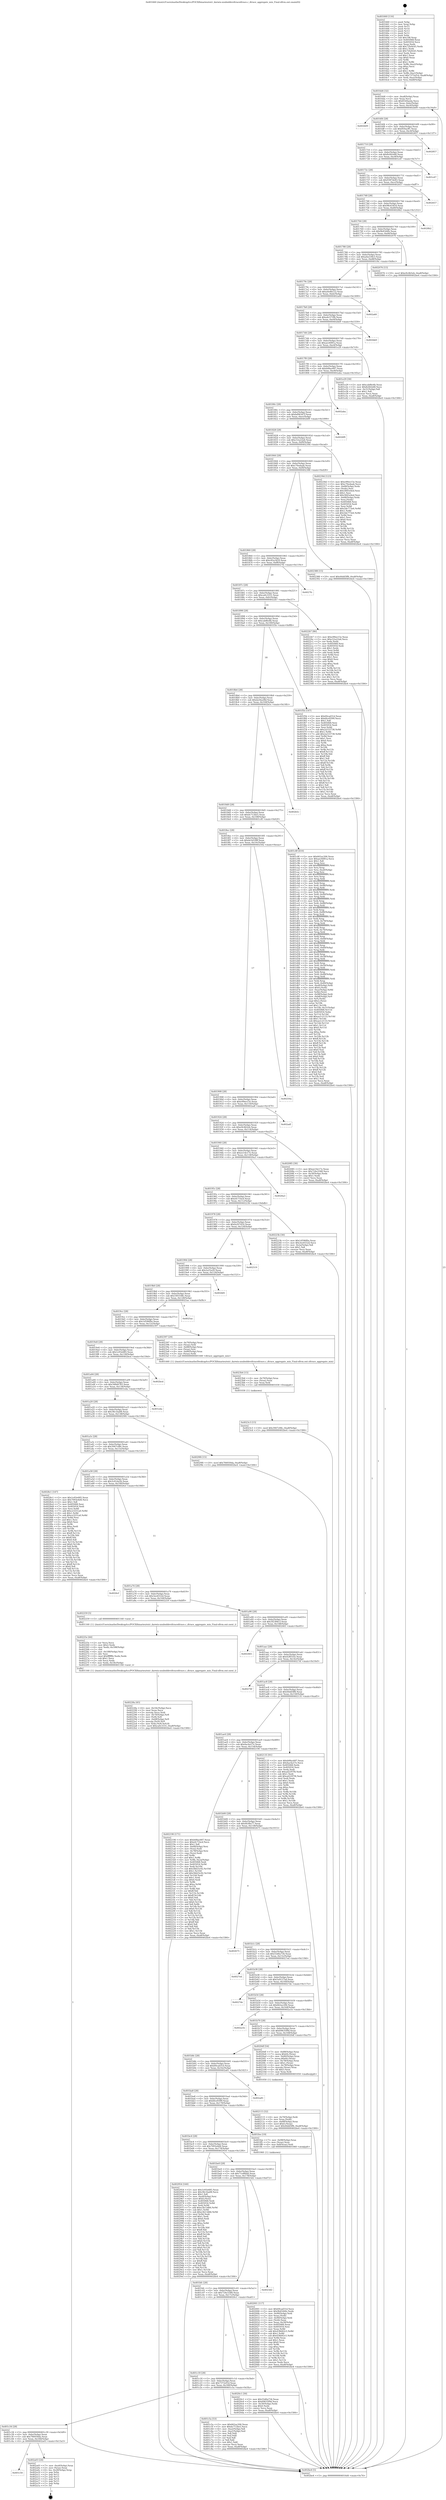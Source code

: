 digraph "0x401660" {
  label = "0x401660 (/mnt/c/Users/mathe/Desktop/tcc/POCII/binaries/extr_darwin-xnubsddevdtracedtrace.c_dtrace_aggregate_min_Final-ollvm.out::main(0))"
  labelloc = "t"
  node[shape=record]

  Entry [label="",width=0.3,height=0.3,shape=circle,fillcolor=black,style=filled]
  "0x4016d4" [label="{
     0x4016d4 [32]\l
     | [instrs]\l
     &nbsp;&nbsp;0x4016d4 \<+6\>: mov -0xa8(%rbp),%eax\l
     &nbsp;&nbsp;0x4016da \<+2\>: mov %eax,%ecx\l
     &nbsp;&nbsp;0x4016dc \<+6\>: sub $0x81b9aeda,%ecx\l
     &nbsp;&nbsp;0x4016e2 \<+6\>: mov %eax,-0xbc(%rbp)\l
     &nbsp;&nbsp;0x4016e8 \<+6\>: mov %ecx,-0xc0(%rbp)\l
     &nbsp;&nbsp;0x4016ee \<+6\>: je 0000000000402b09 \<main+0x14a9\>\l
  }"]
  "0x402b09" [label="{
     0x402b09\l
  }", style=dashed]
  "0x4016f4" [label="{
     0x4016f4 [28]\l
     | [instrs]\l
     &nbsp;&nbsp;0x4016f4 \<+5\>: jmp 00000000004016f9 \<main+0x99\>\l
     &nbsp;&nbsp;0x4016f9 \<+6\>: mov -0xbc(%rbp),%eax\l
     &nbsp;&nbsp;0x4016ff \<+5\>: sub $0x850acff1,%eax\l
     &nbsp;&nbsp;0x401704 \<+6\>: mov %eax,-0xc4(%rbp)\l
     &nbsp;&nbsp;0x40170a \<+6\>: je 0000000000402857 \<main+0x11f7\>\l
  }"]
  Exit [label="",width=0.3,height=0.3,shape=circle,fillcolor=black,style=filled,peripheries=2]
  "0x402857" [label="{
     0x402857\l
  }", style=dashed]
  "0x401710" [label="{
     0x401710 [28]\l
     | [instrs]\l
     &nbsp;&nbsp;0x401710 \<+5\>: jmp 0000000000401715 \<main+0xb5\>\l
     &nbsp;&nbsp;0x401715 \<+6\>: mov -0xbc(%rbp),%eax\l
     &nbsp;&nbsp;0x40171b \<+5\>: sub $0x8c6fcb48,%eax\l
     &nbsp;&nbsp;0x401720 \<+6\>: mov %eax,-0xc8(%rbp)\l
     &nbsp;&nbsp;0x401726 \<+6\>: je 0000000000401e47 \<main+0x7e7\>\l
  }"]
  "0x401c50" [label="{
     0x401c50\l
  }", style=dashed]
  "0x401e47" [label="{
     0x401e47\l
  }", style=dashed]
  "0x40172c" [label="{
     0x40172c [28]\l
     | [instrs]\l
     &nbsp;&nbsp;0x40172c \<+5\>: jmp 0000000000401731 \<main+0xd1\>\l
     &nbsp;&nbsp;0x401731 \<+6\>: mov -0xbc(%rbp),%eax\l
     &nbsp;&nbsp;0x401737 \<+5\>: sub $0x9387de83,%eax\l
     &nbsp;&nbsp;0x40173c \<+6\>: mov %eax,-0xcc(%rbp)\l
     &nbsp;&nbsp;0x401742 \<+6\>: je 0000000000402657 \<main+0xff7\>\l
  }"]
  "0x402a03" [label="{
     0x402a03 [24]\l
     | [instrs]\l
     &nbsp;&nbsp;0x402a03 \<+7\>: mov -0xa0(%rbp),%rax\l
     &nbsp;&nbsp;0x402a0a \<+2\>: mov (%rax),%eax\l
     &nbsp;&nbsp;0x402a0c \<+4\>: lea -0x28(%rbp),%rsp\l
     &nbsp;&nbsp;0x402a10 \<+1\>: pop %rbx\l
     &nbsp;&nbsp;0x402a11 \<+2\>: pop %r12\l
     &nbsp;&nbsp;0x402a13 \<+2\>: pop %r13\l
     &nbsp;&nbsp;0x402a15 \<+2\>: pop %r14\l
     &nbsp;&nbsp;0x402a17 \<+2\>: pop %r15\l
     &nbsp;&nbsp;0x402a19 \<+1\>: pop %rbp\l
     &nbsp;&nbsp;0x402a1a \<+1\>: ret\l
  }"]
  "0x402657" [label="{
     0x402657\l
  }", style=dashed]
  "0x401748" [label="{
     0x401748 [28]\l
     | [instrs]\l
     &nbsp;&nbsp;0x401748 \<+5\>: jmp 000000000040174d \<main+0xed\>\l
     &nbsp;&nbsp;0x40174d \<+6\>: mov -0xbc(%rbp),%eax\l
     &nbsp;&nbsp;0x401753 \<+5\>: sub $0x98c63454,%eax\l
     &nbsp;&nbsp;0x401758 \<+6\>: mov %eax,-0xd0(%rbp)\l
     &nbsp;&nbsp;0x40175e \<+6\>: je 00000000004028b2 \<main+0x1252\>\l
  }"]
  "0x4023c3" [label="{
     0x4023c3 [15]\l
     | [instrs]\l
     &nbsp;&nbsp;0x4023c3 \<+10\>: movl $0x3947c08c,-0xa8(%rbp)\l
     &nbsp;&nbsp;0x4023cd \<+5\>: jmp 0000000000402be4 \<main+0x1584\>\l
  }"]
  "0x4028b2" [label="{
     0x4028b2\l
  }", style=dashed]
  "0x401764" [label="{
     0x401764 [28]\l
     | [instrs]\l
     &nbsp;&nbsp;0x401764 \<+5\>: jmp 0000000000401769 \<main+0x109\>\l
     &nbsp;&nbsp;0x401769 \<+6\>: mov -0xbc(%rbp),%eax\l
     &nbsp;&nbsp;0x40176f \<+5\>: sub $0x9b4544fe,%eax\l
     &nbsp;&nbsp;0x401774 \<+6\>: mov %eax,-0xd4(%rbp)\l
     &nbsp;&nbsp;0x40177a \<+6\>: je 0000000000402076 \<main+0xa16\>\l
  }"]
  "0x4023b4" [label="{
     0x4023b4 [15]\l
     | [instrs]\l
     &nbsp;&nbsp;0x4023b4 \<+4\>: mov -0x70(%rbp),%rax\l
     &nbsp;&nbsp;0x4023b8 \<+3\>: mov (%rax),%rax\l
     &nbsp;&nbsp;0x4023bb \<+3\>: mov %rax,%rdi\l
     &nbsp;&nbsp;0x4023be \<+5\>: call 0000000000401030 \<free@plt\>\l
     | [calls]\l
     &nbsp;&nbsp;0x401030 \{1\} (unknown)\l
  }"]
  "0x402076" [label="{
     0x402076 [15]\l
     | [instrs]\l
     &nbsp;&nbsp;0x402076 \<+10\>: movl $0xe9c4b5eb,-0xa8(%rbp)\l
     &nbsp;&nbsp;0x402080 \<+5\>: jmp 0000000000402be4 \<main+0x1584\>\l
  }"]
  "0x401780" [label="{
     0x401780 [28]\l
     | [instrs]\l
     &nbsp;&nbsp;0x401780 \<+5\>: jmp 0000000000401785 \<main+0x125\>\l
     &nbsp;&nbsp;0x401785 \<+6\>: mov -0xbc(%rbp),%eax\l
     &nbsp;&nbsp;0x40178b \<+5\>: sub $0xa0a539e3,%eax\l
     &nbsp;&nbsp;0x401790 \<+6\>: mov %eax,-0xd8(%rbp)\l
     &nbsp;&nbsp;0x401796 \<+6\>: je 0000000000401f4c \<main+0x8ec\>\l
  }"]
  "0x40228a" [label="{
     0x40228a [45]\l
     | [instrs]\l
     &nbsp;&nbsp;0x40228a \<+6\>: mov -0x18c(%rbp),%ecx\l
     &nbsp;&nbsp;0x402290 \<+3\>: imul %eax,%ecx\l
     &nbsp;&nbsp;0x402293 \<+3\>: movslq %ecx,%rdi\l
     &nbsp;&nbsp;0x402296 \<+4\>: mov -0x70(%rbp),%r8\l
     &nbsp;&nbsp;0x40229a \<+3\>: mov (%r8),%r8\l
     &nbsp;&nbsp;0x40229d \<+4\>: mov -0x68(%rbp),%r9\l
     &nbsp;&nbsp;0x4022a1 \<+3\>: movslq (%r9),%r9\l
     &nbsp;&nbsp;0x4022a4 \<+4\>: mov %rdi,(%r8,%r9,8)\l
     &nbsp;&nbsp;0x4022a8 \<+10\>: movl $0xca0c3331,-0xa8(%rbp)\l
     &nbsp;&nbsp;0x4022b2 \<+5\>: jmp 0000000000402be4 \<main+0x1584\>\l
  }"]
  "0x401f4c" [label="{
     0x401f4c\l
  }", style=dashed]
  "0x40179c" [label="{
     0x40179c [28]\l
     | [instrs]\l
     &nbsp;&nbsp;0x40179c \<+5\>: jmp 00000000004017a1 \<main+0x141\>\l
     &nbsp;&nbsp;0x4017a1 \<+6\>: mov -0xbc(%rbp),%eax\l
     &nbsp;&nbsp;0x4017a7 \<+5\>: sub $0xa0e8b122,%eax\l
     &nbsp;&nbsp;0x4017ac \<+6\>: mov %eax,-0xdc(%rbp)\l
     &nbsp;&nbsp;0x4017b2 \<+6\>: je 0000000000402a60 \<main+0x1400\>\l
  }"]
  "0x40225e" [label="{
     0x40225e [44]\l
     | [instrs]\l
     &nbsp;&nbsp;0x40225e \<+2\>: xor %ecx,%ecx\l
     &nbsp;&nbsp;0x402260 \<+5\>: mov $0x2,%edx\l
     &nbsp;&nbsp;0x402265 \<+6\>: mov %edx,-0x188(%rbp)\l
     &nbsp;&nbsp;0x40226b \<+1\>: cltd\l
     &nbsp;&nbsp;0x40226c \<+6\>: mov -0x188(%rbp),%esi\l
     &nbsp;&nbsp;0x402272 \<+2\>: idiv %esi\l
     &nbsp;&nbsp;0x402274 \<+6\>: imul $0xfffffffe,%edx,%edx\l
     &nbsp;&nbsp;0x40227a \<+3\>: sub $0x1,%ecx\l
     &nbsp;&nbsp;0x40227d \<+2\>: sub %ecx,%edx\l
     &nbsp;&nbsp;0x40227f \<+6\>: mov %edx,-0x18c(%rbp)\l
     &nbsp;&nbsp;0x402285 \<+5\>: call 0000000000401160 \<next_i\>\l
     | [calls]\l
     &nbsp;&nbsp;0x401160 \{1\} (/mnt/c/Users/mathe/Desktop/tcc/POCII/binaries/extr_darwin-xnubsddevdtracedtrace.c_dtrace_aggregate_min_Final-ollvm.out::next_i)\l
  }"]
  "0x402a60" [label="{
     0x402a60\l
  }", style=dashed]
  "0x4017b8" [label="{
     0x4017b8 [28]\l
     | [instrs]\l
     &nbsp;&nbsp;0x4017b8 \<+5\>: jmp 00000000004017bd \<main+0x15d\>\l
     &nbsp;&nbsp;0x4017bd \<+6\>: mov -0xbc(%rbp),%eax\l
     &nbsp;&nbsp;0x4017c3 \<+5\>: sub $0xa4c572fb,%eax\l
     &nbsp;&nbsp;0x4017c8 \<+6\>: mov %eax,-0xe0(%rbp)\l
     &nbsp;&nbsp;0x4017ce \<+6\>: je 0000000000402bb9 \<main+0x1559\>\l
  }"]
  "0x402115" [label="{
     0x402115 [32]\l
     | [instrs]\l
     &nbsp;&nbsp;0x402115 \<+4\>: mov -0x70(%rbp),%rdi\l
     &nbsp;&nbsp;0x402119 \<+3\>: mov %rax,(%rdi)\l
     &nbsp;&nbsp;0x40211c \<+4\>: mov -0x68(%rbp),%rax\l
     &nbsp;&nbsp;0x402120 \<+6\>: movl $0x0,(%rax)\l
     &nbsp;&nbsp;0x402126 \<+10\>: movl $0x44dd5ff4,-0xa8(%rbp)\l
     &nbsp;&nbsp;0x402130 \<+5\>: jmp 0000000000402be4 \<main+0x1584\>\l
  }"]
  "0x402bb9" [label="{
     0x402bb9\l
  }", style=dashed]
  "0x4017d4" [label="{
     0x4017d4 [28]\l
     | [instrs]\l
     &nbsp;&nbsp;0x4017d4 \<+5\>: jmp 00000000004017d9 \<main+0x179\>\l
     &nbsp;&nbsp;0x4017d9 \<+6\>: mov -0xbc(%rbp),%eax\l
     &nbsp;&nbsp;0x4017df \<+5\>: sub $0xaec6081a,%eax\l
     &nbsp;&nbsp;0x4017e4 \<+6\>: mov %eax,-0xe4(%rbp)\l
     &nbsp;&nbsp;0x4017ea \<+6\>: je 0000000000401e29 \<main+0x7c9\>\l
  }"]
  "0x402001" [label="{
     0x402001 [117]\l
     | [instrs]\l
     &nbsp;&nbsp;0x402001 \<+5\>: mov $0x69cad31d,%ecx\l
     &nbsp;&nbsp;0x402006 \<+5\>: mov $0x9b4544fe,%edx\l
     &nbsp;&nbsp;0x40200b \<+7\>: mov -0x90(%rbp),%rdi\l
     &nbsp;&nbsp;0x402012 \<+2\>: mov %eax,(%rdi)\l
     &nbsp;&nbsp;0x402014 \<+7\>: mov -0x90(%rbp),%rdi\l
     &nbsp;&nbsp;0x40201b \<+2\>: mov (%rdi),%eax\l
     &nbsp;&nbsp;0x40201d \<+3\>: mov %eax,-0x30(%rbp)\l
     &nbsp;&nbsp;0x402020 \<+7\>: mov 0x405068,%eax\l
     &nbsp;&nbsp;0x402027 \<+7\>: mov 0x405054,%esi\l
     &nbsp;&nbsp;0x40202e \<+3\>: mov %eax,%r8d\l
     &nbsp;&nbsp;0x402031 \<+7\>: add $0x438d42c5,%r8d\l
     &nbsp;&nbsp;0x402038 \<+4\>: sub $0x1,%r8d\l
     &nbsp;&nbsp;0x40203c \<+7\>: sub $0x438d42c5,%r8d\l
     &nbsp;&nbsp;0x402043 \<+4\>: imul %r8d,%eax\l
     &nbsp;&nbsp;0x402047 \<+3\>: and $0x1,%eax\l
     &nbsp;&nbsp;0x40204a \<+3\>: cmp $0x0,%eax\l
     &nbsp;&nbsp;0x40204d \<+4\>: sete %r9b\l
     &nbsp;&nbsp;0x402051 \<+3\>: cmp $0xa,%esi\l
     &nbsp;&nbsp;0x402054 \<+4\>: setl %r10b\l
     &nbsp;&nbsp;0x402058 \<+3\>: mov %r9b,%r11b\l
     &nbsp;&nbsp;0x40205b \<+3\>: and %r10b,%r11b\l
     &nbsp;&nbsp;0x40205e \<+3\>: xor %r10b,%r9b\l
     &nbsp;&nbsp;0x402061 \<+3\>: or %r9b,%r11b\l
     &nbsp;&nbsp;0x402064 \<+4\>: test $0x1,%r11b\l
     &nbsp;&nbsp;0x402068 \<+3\>: cmovne %edx,%ecx\l
     &nbsp;&nbsp;0x40206b \<+6\>: mov %ecx,-0xa8(%rbp)\l
     &nbsp;&nbsp;0x402071 \<+5\>: jmp 0000000000402be4 \<main+0x1584\>\l
  }"]
  "0x401e29" [label="{
     0x401e29 [30]\l
     | [instrs]\l
     &nbsp;&nbsp;0x401e29 \<+5\>: mov $0xcabf6e4b,%eax\l
     &nbsp;&nbsp;0x401e2e \<+5\>: mov $0x8c6fcb48,%ecx\l
     &nbsp;&nbsp;0x401e33 \<+3\>: mov -0x31(%rbp),%dl\l
     &nbsp;&nbsp;0x401e36 \<+3\>: test $0x1,%dl\l
     &nbsp;&nbsp;0x401e39 \<+3\>: cmovne %ecx,%eax\l
     &nbsp;&nbsp;0x401e3c \<+6\>: mov %eax,-0xa8(%rbp)\l
     &nbsp;&nbsp;0x401e42 \<+5\>: jmp 0000000000402be4 \<main+0x1584\>\l
  }"]
  "0x4017f0" [label="{
     0x4017f0 [28]\l
     | [instrs]\l
     &nbsp;&nbsp;0x4017f0 \<+5\>: jmp 00000000004017f5 \<main+0x195\>\l
     &nbsp;&nbsp;0x4017f5 \<+6\>: mov -0xbc(%rbp),%eax\l
     &nbsp;&nbsp;0x4017fb \<+5\>: sub $0xb08ac687,%eax\l
     &nbsp;&nbsp;0x401800 \<+6\>: mov %eax,-0xe8(%rbp)\l
     &nbsp;&nbsp;0x401806 \<+6\>: je 0000000000402aba \<main+0x145a\>\l
  }"]
  "0x401660" [label="{
     0x401660 [116]\l
     | [instrs]\l
     &nbsp;&nbsp;0x401660 \<+1\>: push %rbp\l
     &nbsp;&nbsp;0x401661 \<+3\>: mov %rsp,%rbp\l
     &nbsp;&nbsp;0x401664 \<+2\>: push %r15\l
     &nbsp;&nbsp;0x401666 \<+2\>: push %r14\l
     &nbsp;&nbsp;0x401668 \<+2\>: push %r13\l
     &nbsp;&nbsp;0x40166a \<+2\>: push %r12\l
     &nbsp;&nbsp;0x40166c \<+1\>: push %rbx\l
     &nbsp;&nbsp;0x40166d \<+7\>: sub $0x198,%rsp\l
     &nbsp;&nbsp;0x401674 \<+7\>: mov 0x405068,%eax\l
     &nbsp;&nbsp;0x40167b \<+7\>: mov 0x405054,%ecx\l
     &nbsp;&nbsp;0x401682 \<+2\>: mov %eax,%edx\l
     &nbsp;&nbsp;0x401684 \<+6\>: add $0x72fa9cb5,%edx\l
     &nbsp;&nbsp;0x40168a \<+3\>: sub $0x1,%edx\l
     &nbsp;&nbsp;0x40168d \<+6\>: sub $0x72fa9cb5,%edx\l
     &nbsp;&nbsp;0x401693 \<+3\>: imul %edx,%eax\l
     &nbsp;&nbsp;0x401696 \<+3\>: and $0x1,%eax\l
     &nbsp;&nbsp;0x401699 \<+3\>: cmp $0x0,%eax\l
     &nbsp;&nbsp;0x40169c \<+4\>: sete %r8b\l
     &nbsp;&nbsp;0x4016a0 \<+4\>: and $0x1,%r8b\l
     &nbsp;&nbsp;0x4016a4 \<+7\>: mov %r8b,-0xa2(%rbp)\l
     &nbsp;&nbsp;0x4016ab \<+3\>: cmp $0xa,%ecx\l
     &nbsp;&nbsp;0x4016ae \<+4\>: setl %r8b\l
     &nbsp;&nbsp;0x4016b2 \<+4\>: and $0x1,%r8b\l
     &nbsp;&nbsp;0x4016b6 \<+7\>: mov %r8b,-0xa1(%rbp)\l
     &nbsp;&nbsp;0x4016bd \<+10\>: movl $0x7372ef1d,-0xa8(%rbp)\l
     &nbsp;&nbsp;0x4016c7 \<+6\>: mov %edi,-0xac(%rbp)\l
     &nbsp;&nbsp;0x4016cd \<+7\>: mov %rsi,-0xb8(%rbp)\l
  }"]
  "0x402aba" [label="{
     0x402aba\l
  }", style=dashed]
  "0x40180c" [label="{
     0x40180c [28]\l
     | [instrs]\l
     &nbsp;&nbsp;0x40180c \<+5\>: jmp 0000000000401811 \<main+0x1b1\>\l
     &nbsp;&nbsp;0x401811 \<+6\>: mov -0xbc(%rbp),%eax\l
     &nbsp;&nbsp;0x401817 \<+5\>: sub $0xbd963d7f,%eax\l
     &nbsp;&nbsp;0x40181c \<+6\>: mov %eax,-0xec(%rbp)\l
     &nbsp;&nbsp;0x401822 \<+6\>: je 00000000004026f9 \<main+0x1099\>\l
  }"]
  "0x402be4" [label="{
     0x402be4 [5]\l
     | [instrs]\l
     &nbsp;&nbsp;0x402be4 \<+5\>: jmp 00000000004016d4 \<main+0x74\>\l
  }"]
  "0x4026f9" [label="{
     0x4026f9\l
  }", style=dashed]
  "0x401828" [label="{
     0x401828 [28]\l
     | [instrs]\l
     &nbsp;&nbsp;0x401828 \<+5\>: jmp 000000000040182d \<main+0x1cd\>\l
     &nbsp;&nbsp;0x40182d \<+6\>: mov -0xbc(%rbp),%eax\l
     &nbsp;&nbsp;0x401833 \<+5\>: sub $0xc52a22a6,%eax\l
     &nbsp;&nbsp;0x401838 \<+6\>: mov %eax,-0xf0(%rbp)\l
     &nbsp;&nbsp;0x40183e \<+6\>: je 000000000040230d \<main+0xcad\>\l
  }"]
  "0x401c34" [label="{
     0x401c34 [28]\l
     | [instrs]\l
     &nbsp;&nbsp;0x401c34 \<+5\>: jmp 0000000000401c39 \<main+0x5d9\>\l
     &nbsp;&nbsp;0x401c39 \<+6\>: mov -0xbc(%rbp),%eax\l
     &nbsp;&nbsp;0x401c3f \<+5\>: sub $0x784930da,%eax\l
     &nbsp;&nbsp;0x401c44 \<+6\>: mov %eax,-0x184(%rbp)\l
     &nbsp;&nbsp;0x401c4a \<+6\>: je 0000000000402a03 \<main+0x13a3\>\l
  }"]
  "0x40230d" [label="{
     0x40230d [123]\l
     | [instrs]\l
     &nbsp;&nbsp;0x40230d \<+5\>: mov $0xe99ee15e,%eax\l
     &nbsp;&nbsp;0x402312 \<+5\>: mov $0xc76edaab,%ecx\l
     &nbsp;&nbsp;0x402317 \<+4\>: mov -0x68(%rbp),%rdx\l
     &nbsp;&nbsp;0x40231b \<+2\>: mov (%rdx),%esi\l
     &nbsp;&nbsp;0x40231d \<+6\>: sub $0x5845e4ed,%esi\l
     &nbsp;&nbsp;0x402323 \<+3\>: add $0x1,%esi\l
     &nbsp;&nbsp;0x402326 \<+6\>: add $0x5845e4ed,%esi\l
     &nbsp;&nbsp;0x40232c \<+4\>: mov -0x68(%rbp),%rdx\l
     &nbsp;&nbsp;0x402330 \<+2\>: mov %esi,(%rdx)\l
     &nbsp;&nbsp;0x402332 \<+7\>: mov 0x405068,%esi\l
     &nbsp;&nbsp;0x402339 \<+7\>: mov 0x405054,%edi\l
     &nbsp;&nbsp;0x402340 \<+3\>: mov %esi,%r8d\l
     &nbsp;&nbsp;0x402343 \<+7\>: add $0x5de773e6,%r8d\l
     &nbsp;&nbsp;0x40234a \<+4\>: sub $0x1,%r8d\l
     &nbsp;&nbsp;0x40234e \<+7\>: sub $0x5de773e6,%r8d\l
     &nbsp;&nbsp;0x402355 \<+4\>: imul %r8d,%esi\l
     &nbsp;&nbsp;0x402359 \<+3\>: and $0x1,%esi\l
     &nbsp;&nbsp;0x40235c \<+3\>: cmp $0x0,%esi\l
     &nbsp;&nbsp;0x40235f \<+4\>: sete %r9b\l
     &nbsp;&nbsp;0x402363 \<+3\>: cmp $0xa,%edi\l
     &nbsp;&nbsp;0x402366 \<+4\>: setl %r10b\l
     &nbsp;&nbsp;0x40236a \<+3\>: mov %r9b,%r11b\l
     &nbsp;&nbsp;0x40236d \<+3\>: and %r10b,%r11b\l
     &nbsp;&nbsp;0x402370 \<+3\>: xor %r10b,%r9b\l
     &nbsp;&nbsp;0x402373 \<+3\>: or %r9b,%r11b\l
     &nbsp;&nbsp;0x402376 \<+4\>: test $0x1,%r11b\l
     &nbsp;&nbsp;0x40237a \<+3\>: cmovne %ecx,%eax\l
     &nbsp;&nbsp;0x40237d \<+6\>: mov %eax,-0xa8(%rbp)\l
     &nbsp;&nbsp;0x402383 \<+5\>: jmp 0000000000402be4 \<main+0x1584\>\l
  }"]
  "0x401844" [label="{
     0x401844 [28]\l
     | [instrs]\l
     &nbsp;&nbsp;0x401844 \<+5\>: jmp 0000000000401849 \<main+0x1e9\>\l
     &nbsp;&nbsp;0x401849 \<+6\>: mov -0xbc(%rbp),%eax\l
     &nbsp;&nbsp;0x40184f \<+5\>: sub $0xc76edaab,%eax\l
     &nbsp;&nbsp;0x401854 \<+6\>: mov %eax,-0xf4(%rbp)\l
     &nbsp;&nbsp;0x40185a \<+6\>: je 0000000000402388 \<main+0xd28\>\l
  }"]
  "0x401c5a" [label="{
     0x401c5a [53]\l
     | [instrs]\l
     &nbsp;&nbsp;0x401c5a \<+5\>: mov $0x662ac206,%eax\l
     &nbsp;&nbsp;0x401c5f \<+5\>: mov $0xdc712be5,%ecx\l
     &nbsp;&nbsp;0x401c64 \<+6\>: mov -0xa2(%rbp),%dl\l
     &nbsp;&nbsp;0x401c6a \<+7\>: mov -0xa1(%rbp),%sil\l
     &nbsp;&nbsp;0x401c71 \<+3\>: mov %dl,%dil\l
     &nbsp;&nbsp;0x401c74 \<+3\>: and %sil,%dil\l
     &nbsp;&nbsp;0x401c77 \<+3\>: xor %sil,%dl\l
     &nbsp;&nbsp;0x401c7a \<+3\>: or %dl,%dil\l
     &nbsp;&nbsp;0x401c7d \<+4\>: test $0x1,%dil\l
     &nbsp;&nbsp;0x401c81 \<+3\>: cmovne %ecx,%eax\l
     &nbsp;&nbsp;0x401c84 \<+6\>: mov %eax,-0xa8(%rbp)\l
     &nbsp;&nbsp;0x401c8a \<+5\>: jmp 0000000000402be4 \<main+0x1584\>\l
  }"]
  "0x402388" [label="{
     0x402388 [15]\l
     | [instrs]\l
     &nbsp;&nbsp;0x402388 \<+10\>: movl $0x44dd5ff4,-0xa8(%rbp)\l
     &nbsp;&nbsp;0x402392 \<+5\>: jmp 0000000000402be4 \<main+0x1584\>\l
  }"]
  "0x401860" [label="{
     0x401860 [28]\l
     | [instrs]\l
     &nbsp;&nbsp;0x401860 \<+5\>: jmp 0000000000401865 \<main+0x205\>\l
     &nbsp;&nbsp;0x401865 \<+6\>: mov -0xbc(%rbp),%eax\l
     &nbsp;&nbsp;0x40186b \<+5\>: sub $0xc82a3429,%eax\l
     &nbsp;&nbsp;0x401870 \<+6\>: mov %eax,-0xf8(%rbp)\l
     &nbsp;&nbsp;0x401876 \<+6\>: je 00000000004027fc \<main+0x119c\>\l
  }"]
  "0x401c18" [label="{
     0x401c18 [28]\l
     | [instrs]\l
     &nbsp;&nbsp;0x401c18 \<+5\>: jmp 0000000000401c1d \<main+0x5bd\>\l
     &nbsp;&nbsp;0x401c1d \<+6\>: mov -0xbc(%rbp),%eax\l
     &nbsp;&nbsp;0x401c23 \<+5\>: sub $0x7372ef1d,%eax\l
     &nbsp;&nbsp;0x401c28 \<+6\>: mov %eax,-0x180(%rbp)\l
     &nbsp;&nbsp;0x401c2e \<+6\>: je 0000000000401c5a \<main+0x5fa\>\l
  }"]
  "0x4027fc" [label="{
     0x4027fc\l
  }", style=dashed]
  "0x40187c" [label="{
     0x40187c [28]\l
     | [instrs]\l
     &nbsp;&nbsp;0x40187c \<+5\>: jmp 0000000000401881 \<main+0x221\>\l
     &nbsp;&nbsp;0x401881 \<+6\>: mov -0xbc(%rbp),%eax\l
     &nbsp;&nbsp;0x401887 \<+5\>: sub $0xca0c3331,%eax\l
     &nbsp;&nbsp;0x40188c \<+6\>: mov %eax,-0xfc(%rbp)\l
     &nbsp;&nbsp;0x401892 \<+6\>: je 00000000004022b7 \<main+0xc57\>\l
  }"]
  "0x4020c1" [label="{
     0x4020c1 [30]\l
     | [instrs]\l
     &nbsp;&nbsp;0x4020c1 \<+5\>: mov $0x55d0a734,%eax\l
     &nbsp;&nbsp;0x4020c6 \<+5\>: mov $0x69635f9d,%ecx\l
     &nbsp;&nbsp;0x4020cb \<+3\>: mov -0x30(%rbp),%edx\l
     &nbsp;&nbsp;0x4020ce \<+3\>: cmp $0x0,%edx\l
     &nbsp;&nbsp;0x4020d1 \<+3\>: cmove %ecx,%eax\l
     &nbsp;&nbsp;0x4020d4 \<+6\>: mov %eax,-0xa8(%rbp)\l
     &nbsp;&nbsp;0x4020da \<+5\>: jmp 0000000000402be4 \<main+0x1584\>\l
  }"]
  "0x4022b7" [label="{
     0x4022b7 [86]\l
     | [instrs]\l
     &nbsp;&nbsp;0x4022b7 \<+5\>: mov $0xe99ee15e,%eax\l
     &nbsp;&nbsp;0x4022bc \<+5\>: mov $0xc52a22a6,%ecx\l
     &nbsp;&nbsp;0x4022c1 \<+2\>: xor %edx,%edx\l
     &nbsp;&nbsp;0x4022c3 \<+7\>: mov 0x405068,%esi\l
     &nbsp;&nbsp;0x4022ca \<+7\>: mov 0x405054,%edi\l
     &nbsp;&nbsp;0x4022d1 \<+3\>: sub $0x1,%edx\l
     &nbsp;&nbsp;0x4022d4 \<+3\>: mov %esi,%r8d\l
     &nbsp;&nbsp;0x4022d7 \<+3\>: add %edx,%r8d\l
     &nbsp;&nbsp;0x4022da \<+4\>: imul %r8d,%esi\l
     &nbsp;&nbsp;0x4022de \<+3\>: and $0x1,%esi\l
     &nbsp;&nbsp;0x4022e1 \<+3\>: cmp $0x0,%esi\l
     &nbsp;&nbsp;0x4022e4 \<+4\>: sete %r9b\l
     &nbsp;&nbsp;0x4022e8 \<+3\>: cmp $0xa,%edi\l
     &nbsp;&nbsp;0x4022eb \<+4\>: setl %r10b\l
     &nbsp;&nbsp;0x4022ef \<+3\>: mov %r9b,%r11b\l
     &nbsp;&nbsp;0x4022f2 \<+3\>: and %r10b,%r11b\l
     &nbsp;&nbsp;0x4022f5 \<+3\>: xor %r10b,%r9b\l
     &nbsp;&nbsp;0x4022f8 \<+3\>: or %r9b,%r11b\l
     &nbsp;&nbsp;0x4022fb \<+4\>: test $0x1,%r11b\l
     &nbsp;&nbsp;0x4022ff \<+3\>: cmovne %ecx,%eax\l
     &nbsp;&nbsp;0x402302 \<+6\>: mov %eax,-0xa8(%rbp)\l
     &nbsp;&nbsp;0x402308 \<+5\>: jmp 0000000000402be4 \<main+0x1584\>\l
  }"]
  "0x401898" [label="{
     0x401898 [28]\l
     | [instrs]\l
     &nbsp;&nbsp;0x401898 \<+5\>: jmp 000000000040189d \<main+0x23d\>\l
     &nbsp;&nbsp;0x40189d \<+6\>: mov -0xbc(%rbp),%eax\l
     &nbsp;&nbsp;0x4018a3 \<+5\>: sub $0xcabf6e4b,%eax\l
     &nbsp;&nbsp;0x4018a8 \<+6\>: mov %eax,-0x100(%rbp)\l
     &nbsp;&nbsp;0x4018ae \<+6\>: je 0000000000401f5b \<main+0x8fb\>\l
  }"]
  "0x401bfc" [label="{
     0x401bfc [28]\l
     | [instrs]\l
     &nbsp;&nbsp;0x401bfc \<+5\>: jmp 0000000000401c01 \<main+0x5a1\>\l
     &nbsp;&nbsp;0x401c01 \<+6\>: mov -0xbc(%rbp),%eax\l
     &nbsp;&nbsp;0x401c07 \<+5\>: sub $0x724e3348,%eax\l
     &nbsp;&nbsp;0x401c0c \<+6\>: mov %eax,-0x17c(%rbp)\l
     &nbsp;&nbsp;0x401c12 \<+6\>: je 00000000004020c1 \<main+0xa61\>\l
  }"]
  "0x401f5b" [label="{
     0x401f5b [147]\l
     | [instrs]\l
     &nbsp;&nbsp;0x401f5b \<+5\>: mov $0x69cad31d,%eax\l
     &nbsp;&nbsp;0x401f60 \<+5\>: mov $0x6fce9399,%ecx\l
     &nbsp;&nbsp;0x401f65 \<+2\>: mov $0x1,%dl\l
     &nbsp;&nbsp;0x401f67 \<+7\>: mov 0x405068,%esi\l
     &nbsp;&nbsp;0x401f6e \<+7\>: mov 0x405054,%edi\l
     &nbsp;&nbsp;0x401f75 \<+3\>: mov %esi,%r8d\l
     &nbsp;&nbsp;0x401f78 \<+7\>: sub $0x2a533738,%r8d\l
     &nbsp;&nbsp;0x401f7f \<+4\>: sub $0x1,%r8d\l
     &nbsp;&nbsp;0x401f83 \<+7\>: add $0x2a533738,%r8d\l
     &nbsp;&nbsp;0x401f8a \<+4\>: imul %r8d,%esi\l
     &nbsp;&nbsp;0x401f8e \<+3\>: and $0x1,%esi\l
     &nbsp;&nbsp;0x401f91 \<+3\>: cmp $0x0,%esi\l
     &nbsp;&nbsp;0x401f94 \<+4\>: sete %r9b\l
     &nbsp;&nbsp;0x401f98 \<+3\>: cmp $0xa,%edi\l
     &nbsp;&nbsp;0x401f9b \<+4\>: setl %r10b\l
     &nbsp;&nbsp;0x401f9f \<+3\>: mov %r9b,%r11b\l
     &nbsp;&nbsp;0x401fa2 \<+4\>: xor $0xff,%r11b\l
     &nbsp;&nbsp;0x401fa6 \<+3\>: mov %r10b,%bl\l
     &nbsp;&nbsp;0x401fa9 \<+3\>: xor $0xff,%bl\l
     &nbsp;&nbsp;0x401fac \<+3\>: xor $0x1,%dl\l
     &nbsp;&nbsp;0x401faf \<+3\>: mov %r11b,%r14b\l
     &nbsp;&nbsp;0x401fb2 \<+4\>: and $0xff,%r14b\l
     &nbsp;&nbsp;0x401fb6 \<+3\>: and %dl,%r9b\l
     &nbsp;&nbsp;0x401fb9 \<+3\>: mov %bl,%r15b\l
     &nbsp;&nbsp;0x401fbc \<+4\>: and $0xff,%r15b\l
     &nbsp;&nbsp;0x401fc0 \<+3\>: and %dl,%r10b\l
     &nbsp;&nbsp;0x401fc3 \<+3\>: or %r9b,%r14b\l
     &nbsp;&nbsp;0x401fc6 \<+3\>: or %r10b,%r15b\l
     &nbsp;&nbsp;0x401fc9 \<+3\>: xor %r15b,%r14b\l
     &nbsp;&nbsp;0x401fcc \<+3\>: or %bl,%r11b\l
     &nbsp;&nbsp;0x401fcf \<+4\>: xor $0xff,%r11b\l
     &nbsp;&nbsp;0x401fd3 \<+3\>: or $0x1,%dl\l
     &nbsp;&nbsp;0x401fd6 \<+3\>: and %dl,%r11b\l
     &nbsp;&nbsp;0x401fd9 \<+3\>: or %r11b,%r14b\l
     &nbsp;&nbsp;0x401fdc \<+4\>: test $0x1,%r14b\l
     &nbsp;&nbsp;0x401fe0 \<+3\>: cmovne %ecx,%eax\l
     &nbsp;&nbsp;0x401fe3 \<+6\>: mov %eax,-0xa8(%rbp)\l
     &nbsp;&nbsp;0x401fe9 \<+5\>: jmp 0000000000402be4 \<main+0x1584\>\l
  }"]
  "0x4018b4" [label="{
     0x4018b4 [28]\l
     | [instrs]\l
     &nbsp;&nbsp;0x4018b4 \<+5\>: jmp 00000000004018b9 \<main+0x259\>\l
     &nbsp;&nbsp;0x4018b9 \<+6\>: mov -0xbc(%rbp),%eax\l
     &nbsp;&nbsp;0x4018bf \<+5\>: sub $0xda56a28d,%eax\l
     &nbsp;&nbsp;0x4018c4 \<+6\>: mov %eax,-0x104(%rbp)\l
     &nbsp;&nbsp;0x4018ca \<+6\>: je 0000000000402b5c \<main+0x14fc\>\l
  }"]
  "0x4023d2" [label="{
     0x4023d2\l
  }", style=dashed]
  "0x402b5c" [label="{
     0x402b5c\l
  }", style=dashed]
  "0x4018d0" [label="{
     0x4018d0 [28]\l
     | [instrs]\l
     &nbsp;&nbsp;0x4018d0 \<+5\>: jmp 00000000004018d5 \<main+0x275\>\l
     &nbsp;&nbsp;0x4018d5 \<+6\>: mov -0xbc(%rbp),%eax\l
     &nbsp;&nbsp;0x4018db \<+5\>: sub $0xdc712be5,%eax\l
     &nbsp;&nbsp;0x4018e0 \<+6\>: mov %eax,-0x108(%rbp)\l
     &nbsp;&nbsp;0x4018e6 \<+6\>: je 0000000000401c8f \<main+0x62f\>\l
  }"]
  "0x401be0" [label="{
     0x401be0 [28]\l
     | [instrs]\l
     &nbsp;&nbsp;0x401be0 \<+5\>: jmp 0000000000401be5 \<main+0x585\>\l
     &nbsp;&nbsp;0x401be5 \<+6\>: mov -0xbc(%rbp),%eax\l
     &nbsp;&nbsp;0x401beb \<+5\>: sub $0x71e8fb4d,%eax\l
     &nbsp;&nbsp;0x401bf0 \<+6\>: mov %eax,-0x178(%rbp)\l
     &nbsp;&nbsp;0x401bf6 \<+6\>: je 00000000004023d2 \<main+0xd72\>\l
  }"]
  "0x401c8f" [label="{
     0x401c8f [410]\l
     | [instrs]\l
     &nbsp;&nbsp;0x401c8f \<+5\>: mov $0x662ac206,%eax\l
     &nbsp;&nbsp;0x401c94 \<+5\>: mov $0xaec6081a,%ecx\l
     &nbsp;&nbsp;0x401c99 \<+2\>: mov $0x1,%dl\l
     &nbsp;&nbsp;0x401c9b \<+3\>: mov %rsp,%rsi\l
     &nbsp;&nbsp;0x401c9e \<+4\>: add $0xfffffffffffffff0,%rsi\l
     &nbsp;&nbsp;0x401ca2 \<+3\>: mov %rsi,%rsp\l
     &nbsp;&nbsp;0x401ca5 \<+7\>: mov %rsi,-0xa0(%rbp)\l
     &nbsp;&nbsp;0x401cac \<+3\>: mov %rsp,%rsi\l
     &nbsp;&nbsp;0x401caf \<+4\>: add $0xfffffffffffffff0,%rsi\l
     &nbsp;&nbsp;0x401cb3 \<+3\>: mov %rsi,%rsp\l
     &nbsp;&nbsp;0x401cb6 \<+3\>: mov %rsp,%rdi\l
     &nbsp;&nbsp;0x401cb9 \<+4\>: add $0xfffffffffffffff0,%rdi\l
     &nbsp;&nbsp;0x401cbd \<+3\>: mov %rdi,%rsp\l
     &nbsp;&nbsp;0x401cc0 \<+7\>: mov %rdi,-0x98(%rbp)\l
     &nbsp;&nbsp;0x401cc7 \<+3\>: mov %rsp,%rdi\l
     &nbsp;&nbsp;0x401cca \<+4\>: add $0xfffffffffffffff0,%rdi\l
     &nbsp;&nbsp;0x401cce \<+3\>: mov %rdi,%rsp\l
     &nbsp;&nbsp;0x401cd1 \<+7\>: mov %rdi,-0x90(%rbp)\l
     &nbsp;&nbsp;0x401cd8 \<+3\>: mov %rsp,%rdi\l
     &nbsp;&nbsp;0x401cdb \<+4\>: add $0xfffffffffffffff0,%rdi\l
     &nbsp;&nbsp;0x401cdf \<+3\>: mov %rdi,%rsp\l
     &nbsp;&nbsp;0x401ce2 \<+7\>: mov %rdi,-0x88(%rbp)\l
     &nbsp;&nbsp;0x401ce9 \<+3\>: mov %rsp,%rdi\l
     &nbsp;&nbsp;0x401cec \<+4\>: add $0xfffffffffffffff0,%rdi\l
     &nbsp;&nbsp;0x401cf0 \<+3\>: mov %rdi,%rsp\l
     &nbsp;&nbsp;0x401cf3 \<+4\>: mov %rdi,-0x80(%rbp)\l
     &nbsp;&nbsp;0x401cf7 \<+3\>: mov %rsp,%rdi\l
     &nbsp;&nbsp;0x401cfa \<+4\>: add $0xfffffffffffffff0,%rdi\l
     &nbsp;&nbsp;0x401cfe \<+3\>: mov %rdi,%rsp\l
     &nbsp;&nbsp;0x401d01 \<+4\>: mov %rdi,-0x78(%rbp)\l
     &nbsp;&nbsp;0x401d05 \<+3\>: mov %rsp,%rdi\l
     &nbsp;&nbsp;0x401d08 \<+4\>: add $0xfffffffffffffff0,%rdi\l
     &nbsp;&nbsp;0x401d0c \<+3\>: mov %rdi,%rsp\l
     &nbsp;&nbsp;0x401d0f \<+4\>: mov %rdi,-0x70(%rbp)\l
     &nbsp;&nbsp;0x401d13 \<+3\>: mov %rsp,%rdi\l
     &nbsp;&nbsp;0x401d16 \<+4\>: add $0xfffffffffffffff0,%rdi\l
     &nbsp;&nbsp;0x401d1a \<+3\>: mov %rdi,%rsp\l
     &nbsp;&nbsp;0x401d1d \<+4\>: mov %rdi,-0x68(%rbp)\l
     &nbsp;&nbsp;0x401d21 \<+3\>: mov %rsp,%rdi\l
     &nbsp;&nbsp;0x401d24 \<+4\>: add $0xfffffffffffffff0,%rdi\l
     &nbsp;&nbsp;0x401d28 \<+3\>: mov %rdi,%rsp\l
     &nbsp;&nbsp;0x401d2b \<+4\>: mov %rdi,-0x60(%rbp)\l
     &nbsp;&nbsp;0x401d2f \<+3\>: mov %rsp,%rdi\l
     &nbsp;&nbsp;0x401d32 \<+4\>: add $0xfffffffffffffff0,%rdi\l
     &nbsp;&nbsp;0x401d36 \<+3\>: mov %rdi,%rsp\l
     &nbsp;&nbsp;0x401d39 \<+4\>: mov %rdi,-0x58(%rbp)\l
     &nbsp;&nbsp;0x401d3d \<+3\>: mov %rsp,%rdi\l
     &nbsp;&nbsp;0x401d40 \<+4\>: add $0xfffffffffffffff0,%rdi\l
     &nbsp;&nbsp;0x401d44 \<+3\>: mov %rdi,%rsp\l
     &nbsp;&nbsp;0x401d47 \<+4\>: mov %rdi,-0x50(%rbp)\l
     &nbsp;&nbsp;0x401d4b \<+3\>: mov %rsp,%rdi\l
     &nbsp;&nbsp;0x401d4e \<+4\>: add $0xfffffffffffffff0,%rdi\l
     &nbsp;&nbsp;0x401d52 \<+3\>: mov %rdi,%rsp\l
     &nbsp;&nbsp;0x401d55 \<+4\>: mov %rdi,-0x48(%rbp)\l
     &nbsp;&nbsp;0x401d59 \<+3\>: mov %rsp,%rdi\l
     &nbsp;&nbsp;0x401d5c \<+4\>: add $0xfffffffffffffff0,%rdi\l
     &nbsp;&nbsp;0x401d60 \<+3\>: mov %rdi,%rsp\l
     &nbsp;&nbsp;0x401d63 \<+4\>: mov %rdi,-0x40(%rbp)\l
     &nbsp;&nbsp;0x401d67 \<+7\>: mov -0xa0(%rbp),%rdi\l
     &nbsp;&nbsp;0x401d6e \<+6\>: movl $0x0,(%rdi)\l
     &nbsp;&nbsp;0x401d74 \<+7\>: mov -0xac(%rbp),%r8d\l
     &nbsp;&nbsp;0x401d7b \<+3\>: mov %r8d,(%rsi)\l
     &nbsp;&nbsp;0x401d7e \<+7\>: mov -0x98(%rbp),%rdi\l
     &nbsp;&nbsp;0x401d85 \<+7\>: mov -0xb8(%rbp),%r9\l
     &nbsp;&nbsp;0x401d8c \<+3\>: mov %r9,(%rdi)\l
     &nbsp;&nbsp;0x401d8f \<+3\>: cmpl $0x2,(%rsi)\l
     &nbsp;&nbsp;0x401d92 \<+4\>: setne %r10b\l
     &nbsp;&nbsp;0x401d96 \<+4\>: and $0x1,%r10b\l
     &nbsp;&nbsp;0x401d9a \<+4\>: mov %r10b,-0x31(%rbp)\l
     &nbsp;&nbsp;0x401d9e \<+8\>: mov 0x405068,%r11d\l
     &nbsp;&nbsp;0x401da6 \<+7\>: mov 0x405054,%ebx\l
     &nbsp;&nbsp;0x401dad \<+3\>: mov %r11d,%r14d\l
     &nbsp;&nbsp;0x401db0 \<+7\>: add $0xaa1c2133,%r14d\l
     &nbsp;&nbsp;0x401db7 \<+4\>: sub $0x1,%r14d\l
     &nbsp;&nbsp;0x401dbb \<+7\>: sub $0xaa1c2133,%r14d\l
     &nbsp;&nbsp;0x401dc2 \<+4\>: imul %r14d,%r11d\l
     &nbsp;&nbsp;0x401dc6 \<+4\>: and $0x1,%r11d\l
     &nbsp;&nbsp;0x401dca \<+4\>: cmp $0x0,%r11d\l
     &nbsp;&nbsp;0x401dce \<+4\>: sete %r10b\l
     &nbsp;&nbsp;0x401dd2 \<+3\>: cmp $0xa,%ebx\l
     &nbsp;&nbsp;0x401dd5 \<+4\>: setl %r15b\l
     &nbsp;&nbsp;0x401dd9 \<+3\>: mov %r10b,%r12b\l
     &nbsp;&nbsp;0x401ddc \<+4\>: xor $0xff,%r12b\l
     &nbsp;&nbsp;0x401de0 \<+3\>: mov %r15b,%r13b\l
     &nbsp;&nbsp;0x401de3 \<+4\>: xor $0xff,%r13b\l
     &nbsp;&nbsp;0x401de7 \<+3\>: xor $0x0,%dl\l
     &nbsp;&nbsp;0x401dea \<+3\>: mov %r12b,%sil\l
     &nbsp;&nbsp;0x401ded \<+4\>: and $0x0,%sil\l
     &nbsp;&nbsp;0x401df1 \<+3\>: and %dl,%r10b\l
     &nbsp;&nbsp;0x401df4 \<+3\>: mov %r13b,%dil\l
     &nbsp;&nbsp;0x401df7 \<+4\>: and $0x0,%dil\l
     &nbsp;&nbsp;0x401dfb \<+3\>: and %dl,%r15b\l
     &nbsp;&nbsp;0x401dfe \<+3\>: or %r10b,%sil\l
     &nbsp;&nbsp;0x401e01 \<+3\>: or %r15b,%dil\l
     &nbsp;&nbsp;0x401e04 \<+3\>: xor %dil,%sil\l
     &nbsp;&nbsp;0x401e07 \<+3\>: or %r13b,%r12b\l
     &nbsp;&nbsp;0x401e0a \<+4\>: xor $0xff,%r12b\l
     &nbsp;&nbsp;0x401e0e \<+3\>: or $0x0,%dl\l
     &nbsp;&nbsp;0x401e11 \<+3\>: and %dl,%r12b\l
     &nbsp;&nbsp;0x401e14 \<+3\>: or %r12b,%sil\l
     &nbsp;&nbsp;0x401e17 \<+4\>: test $0x1,%sil\l
     &nbsp;&nbsp;0x401e1b \<+3\>: cmovne %ecx,%eax\l
     &nbsp;&nbsp;0x401e1e \<+6\>: mov %eax,-0xa8(%rbp)\l
     &nbsp;&nbsp;0x401e24 \<+5\>: jmp 0000000000402be4 \<main+0x1584\>\l
  }"]
  "0x4018ec" [label="{
     0x4018ec [28]\l
     | [instrs]\l
     &nbsp;&nbsp;0x4018ec \<+5\>: jmp 00000000004018f1 \<main+0x291\>\l
     &nbsp;&nbsp;0x4018f1 \<+6\>: mov -0xbc(%rbp),%eax\l
     &nbsp;&nbsp;0x4018f7 \<+5\>: sub $0xde5d108f,%eax\l
     &nbsp;&nbsp;0x4018fc \<+6\>: mov %eax,-0x10c(%rbp)\l
     &nbsp;&nbsp;0x401902 \<+6\>: je 000000000040250a \<main+0xeaa\>\l
  }"]
  "0x402954" [label="{
     0x402954 [160]\l
     | [instrs]\l
     &nbsp;&nbsp;0x402954 \<+5\>: mov $0x1e93e685,%eax\l
     &nbsp;&nbsp;0x402959 \<+5\>: mov $0x38c1ba08,%ecx\l
     &nbsp;&nbsp;0x40295e \<+2\>: mov $0x1,%dl\l
     &nbsp;&nbsp;0x402960 \<+7\>: mov -0xa0(%rbp),%rsi\l
     &nbsp;&nbsp;0x402967 \<+6\>: movl $0x0,(%rsi)\l
     &nbsp;&nbsp;0x40296d \<+7\>: mov 0x405068,%edi\l
     &nbsp;&nbsp;0x402974 \<+8\>: mov 0x405054,%r8d\l
     &nbsp;&nbsp;0x40297c \<+3\>: mov %edi,%r9d\l
     &nbsp;&nbsp;0x40297f \<+7\>: add $0xe3b13d66,%r9d\l
     &nbsp;&nbsp;0x402986 \<+4\>: sub $0x1,%r9d\l
     &nbsp;&nbsp;0x40298a \<+7\>: sub $0xe3b13d66,%r9d\l
     &nbsp;&nbsp;0x402991 \<+4\>: imul %r9d,%edi\l
     &nbsp;&nbsp;0x402995 \<+3\>: and $0x1,%edi\l
     &nbsp;&nbsp;0x402998 \<+3\>: cmp $0x0,%edi\l
     &nbsp;&nbsp;0x40299b \<+4\>: sete %r10b\l
     &nbsp;&nbsp;0x40299f \<+4\>: cmp $0xa,%r8d\l
     &nbsp;&nbsp;0x4029a3 \<+4\>: setl %r11b\l
     &nbsp;&nbsp;0x4029a7 \<+3\>: mov %r10b,%bl\l
     &nbsp;&nbsp;0x4029aa \<+3\>: xor $0xff,%bl\l
     &nbsp;&nbsp;0x4029ad \<+3\>: mov %r11b,%r14b\l
     &nbsp;&nbsp;0x4029b0 \<+4\>: xor $0xff,%r14b\l
     &nbsp;&nbsp;0x4029b4 \<+3\>: xor $0x0,%dl\l
     &nbsp;&nbsp;0x4029b7 \<+3\>: mov %bl,%r15b\l
     &nbsp;&nbsp;0x4029ba \<+4\>: and $0x0,%r15b\l
     &nbsp;&nbsp;0x4029be \<+3\>: and %dl,%r10b\l
     &nbsp;&nbsp;0x4029c1 \<+3\>: mov %r14b,%r12b\l
     &nbsp;&nbsp;0x4029c4 \<+4\>: and $0x0,%r12b\l
     &nbsp;&nbsp;0x4029c8 \<+3\>: and %dl,%r11b\l
     &nbsp;&nbsp;0x4029cb \<+3\>: or %r10b,%r15b\l
     &nbsp;&nbsp;0x4029ce \<+3\>: or %r11b,%r12b\l
     &nbsp;&nbsp;0x4029d1 \<+3\>: xor %r12b,%r15b\l
     &nbsp;&nbsp;0x4029d4 \<+3\>: or %r14b,%bl\l
     &nbsp;&nbsp;0x4029d7 \<+3\>: xor $0xff,%bl\l
     &nbsp;&nbsp;0x4029da \<+3\>: or $0x0,%dl\l
     &nbsp;&nbsp;0x4029dd \<+2\>: and %dl,%bl\l
     &nbsp;&nbsp;0x4029df \<+3\>: or %bl,%r15b\l
     &nbsp;&nbsp;0x4029e2 \<+4\>: test $0x1,%r15b\l
     &nbsp;&nbsp;0x4029e6 \<+3\>: cmovne %ecx,%eax\l
     &nbsp;&nbsp;0x4029e9 \<+6\>: mov %eax,-0xa8(%rbp)\l
     &nbsp;&nbsp;0x4029ef \<+5\>: jmp 0000000000402be4 \<main+0x1584\>\l
  }"]
  "0x40250a" [label="{
     0x40250a\l
  }", style=dashed]
  "0x401908" [label="{
     0x401908 [28]\l
     | [instrs]\l
     &nbsp;&nbsp;0x401908 \<+5\>: jmp 000000000040190d \<main+0x2ad\>\l
     &nbsp;&nbsp;0x40190d \<+6\>: mov -0xbc(%rbp),%eax\l
     &nbsp;&nbsp;0x401913 \<+5\>: sub $0xe99ee15e,%eax\l
     &nbsp;&nbsp;0x401918 \<+6\>: mov %eax,-0x110(%rbp)\l
     &nbsp;&nbsp;0x40191e \<+6\>: je 0000000000402adf \<main+0x147f\>\l
  }"]
  "0x401bc4" [label="{
     0x401bc4 [28]\l
     | [instrs]\l
     &nbsp;&nbsp;0x401bc4 \<+5\>: jmp 0000000000401bc9 \<main+0x569\>\l
     &nbsp;&nbsp;0x401bc9 \<+6\>: mov -0xbc(%rbp),%eax\l
     &nbsp;&nbsp;0x401bcf \<+5\>: sub $0x7093e4d4,%eax\l
     &nbsp;&nbsp;0x401bd4 \<+6\>: mov %eax,-0x174(%rbp)\l
     &nbsp;&nbsp;0x401bda \<+6\>: je 0000000000402954 \<main+0x12f4\>\l
  }"]
  "0x402adf" [label="{
     0x402adf\l
  }", style=dashed]
  "0x401924" [label="{
     0x401924 [28]\l
     | [instrs]\l
     &nbsp;&nbsp;0x401924 \<+5\>: jmp 0000000000401929 \<main+0x2c9\>\l
     &nbsp;&nbsp;0x401929 \<+6\>: mov -0xbc(%rbp),%eax\l
     &nbsp;&nbsp;0x40192f \<+5\>: sub $0xe9c4b5eb,%eax\l
     &nbsp;&nbsp;0x401934 \<+6\>: mov %eax,-0x114(%rbp)\l
     &nbsp;&nbsp;0x40193a \<+6\>: je 0000000000402085 \<main+0xa25\>\l
  }"]
  "0x401fee" [label="{
     0x401fee [19]\l
     | [instrs]\l
     &nbsp;&nbsp;0x401fee \<+7\>: mov -0x98(%rbp),%rax\l
     &nbsp;&nbsp;0x401ff5 \<+3\>: mov (%rax),%rax\l
     &nbsp;&nbsp;0x401ff8 \<+4\>: mov 0x8(%rax),%rdi\l
     &nbsp;&nbsp;0x401ffc \<+5\>: call 0000000000401060 \<atoi@plt\>\l
     | [calls]\l
     &nbsp;&nbsp;0x401060 \{1\} (unknown)\l
  }"]
  "0x402085" [label="{
     0x402085 [30]\l
     | [instrs]\l
     &nbsp;&nbsp;0x402085 \<+5\>: mov $0xee14e17e,%eax\l
     &nbsp;&nbsp;0x40208a \<+5\>: mov $0x724e3348,%ecx\l
     &nbsp;&nbsp;0x40208f \<+3\>: mov -0x30(%rbp),%edx\l
     &nbsp;&nbsp;0x402092 \<+3\>: cmp $0x1,%edx\l
     &nbsp;&nbsp;0x402095 \<+3\>: cmovl %ecx,%eax\l
     &nbsp;&nbsp;0x402098 \<+6\>: mov %eax,-0xa8(%rbp)\l
     &nbsp;&nbsp;0x40209e \<+5\>: jmp 0000000000402be4 \<main+0x1584\>\l
  }"]
  "0x401940" [label="{
     0x401940 [28]\l
     | [instrs]\l
     &nbsp;&nbsp;0x401940 \<+5\>: jmp 0000000000401945 \<main+0x2e5\>\l
     &nbsp;&nbsp;0x401945 \<+6\>: mov -0xbc(%rbp),%eax\l
     &nbsp;&nbsp;0x40194b \<+5\>: sub $0xee14e17e,%eax\l
     &nbsp;&nbsp;0x401950 \<+6\>: mov %eax,-0x118(%rbp)\l
     &nbsp;&nbsp;0x401956 \<+6\>: je 00000000004020a3 \<main+0xa43\>\l
  }"]
  "0x401ba8" [label="{
     0x401ba8 [28]\l
     | [instrs]\l
     &nbsp;&nbsp;0x401ba8 \<+5\>: jmp 0000000000401bad \<main+0x54d\>\l
     &nbsp;&nbsp;0x401bad \<+6\>: mov -0xbc(%rbp),%eax\l
     &nbsp;&nbsp;0x401bb3 \<+5\>: sub $0x6fce9399,%eax\l
     &nbsp;&nbsp;0x401bb8 \<+6\>: mov %eax,-0x170(%rbp)\l
     &nbsp;&nbsp;0x401bbe \<+6\>: je 0000000000401fee \<main+0x98e\>\l
  }"]
  "0x4020a3" [label="{
     0x4020a3\l
  }", style=dashed]
  "0x40195c" [label="{
     0x40195c [28]\l
     | [instrs]\l
     &nbsp;&nbsp;0x40195c \<+5\>: jmp 0000000000401961 \<main+0x301\>\l
     &nbsp;&nbsp;0x401961 \<+6\>: mov -0xbc(%rbp),%eax\l
     &nbsp;&nbsp;0x401967 \<+5\>: sub $0xefc71bcd,%eax\l
     &nbsp;&nbsp;0x40196c \<+6\>: mov %eax,-0x11c(%rbp)\l
     &nbsp;&nbsp;0x401972 \<+6\>: je 000000000040223b \<main+0xbdb\>\l
  }"]
  "0x402a81" [label="{
     0x402a81\l
  }", style=dashed]
  "0x40223b" [label="{
     0x40223b [30]\l
     | [instrs]\l
     &nbsp;&nbsp;0x40223b \<+5\>: mov $0x1d596f0a,%eax\l
     &nbsp;&nbsp;0x402240 \<+5\>: mov $0x3ee4552d,%ecx\l
     &nbsp;&nbsp;0x402245 \<+3\>: mov -0x2a(%rbp),%dl\l
     &nbsp;&nbsp;0x402248 \<+3\>: test $0x1,%dl\l
     &nbsp;&nbsp;0x40224b \<+3\>: cmovne %ecx,%eax\l
     &nbsp;&nbsp;0x40224e \<+6\>: mov %eax,-0xa8(%rbp)\l
     &nbsp;&nbsp;0x402254 \<+5\>: jmp 0000000000402be4 \<main+0x1584\>\l
  }"]
  "0x401978" [label="{
     0x401978 [28]\l
     | [instrs]\l
     &nbsp;&nbsp;0x401978 \<+5\>: jmp 000000000040197d \<main+0x31d\>\l
     &nbsp;&nbsp;0x40197d \<+6\>: mov -0xbc(%rbp),%eax\l
     &nbsp;&nbsp;0x401983 \<+5\>: sub $0xfa207d16,%eax\l
     &nbsp;&nbsp;0x401988 \<+6\>: mov %eax,-0x120(%rbp)\l
     &nbsp;&nbsp;0x40198e \<+6\>: je 0000000000402519 \<main+0xeb9\>\l
  }"]
  "0x401b8c" [label="{
     0x401b8c [28]\l
     | [instrs]\l
     &nbsp;&nbsp;0x401b8c \<+5\>: jmp 0000000000401b91 \<main+0x531\>\l
     &nbsp;&nbsp;0x401b91 \<+6\>: mov -0xbc(%rbp),%eax\l
     &nbsp;&nbsp;0x401b97 \<+5\>: sub $0x69cad31d,%eax\l
     &nbsp;&nbsp;0x401b9c \<+6\>: mov %eax,-0x16c(%rbp)\l
     &nbsp;&nbsp;0x401ba2 \<+6\>: je 0000000000402a81 \<main+0x1421\>\l
  }"]
  "0x402519" [label="{
     0x402519\l
  }", style=dashed]
  "0x401994" [label="{
     0x401994 [28]\l
     | [instrs]\l
     &nbsp;&nbsp;0x401994 \<+5\>: jmp 0000000000401999 \<main+0x339\>\l
     &nbsp;&nbsp;0x401999 \<+6\>: mov -0xbc(%rbp),%eax\l
     &nbsp;&nbsp;0x40199f \<+5\>: sub $0x2a25a20,%eax\l
     &nbsp;&nbsp;0x4019a4 \<+6\>: mov %eax,-0x124(%rbp)\l
     &nbsp;&nbsp;0x4019aa \<+6\>: je 0000000000402b81 \<main+0x1521\>\l
  }"]
  "0x4020df" [label="{
     0x4020df [54]\l
     | [instrs]\l
     &nbsp;&nbsp;0x4020df \<+7\>: mov -0x88(%rbp),%rax\l
     &nbsp;&nbsp;0x4020e6 \<+7\>: movq $0x64,(%rax)\l
     &nbsp;&nbsp;0x4020ed \<+4\>: mov -0x80(%rbp),%rax\l
     &nbsp;&nbsp;0x4020f1 \<+7\>: movq $0x64,(%rax)\l
     &nbsp;&nbsp;0x4020f8 \<+4\>: mov -0x78(%rbp),%rax\l
     &nbsp;&nbsp;0x4020fc \<+6\>: movl $0x1,(%rax)\l
     &nbsp;&nbsp;0x402102 \<+4\>: mov -0x78(%rbp),%rax\l
     &nbsp;&nbsp;0x402106 \<+3\>: movslq (%rax),%rax\l
     &nbsp;&nbsp;0x402109 \<+4\>: shl $0x3,%rax\l
     &nbsp;&nbsp;0x40210d \<+3\>: mov %rax,%rdi\l
     &nbsp;&nbsp;0x402110 \<+5\>: call 0000000000401050 \<malloc@plt\>\l
     | [calls]\l
     &nbsp;&nbsp;0x401050 \{1\} (unknown)\l
  }"]
  "0x402b81" [label="{
     0x402b81\l
  }", style=dashed]
  "0x4019b0" [label="{
     0x4019b0 [28]\l
     | [instrs]\l
     &nbsp;&nbsp;0x4019b0 \<+5\>: jmp 00000000004019b5 \<main+0x355\>\l
     &nbsp;&nbsp;0x4019b5 \<+6\>: mov -0xbc(%rbp),%eax\l
     &nbsp;&nbsp;0x4019bb \<+5\>: sub $0x10f3108c,%eax\l
     &nbsp;&nbsp;0x4019c0 \<+6\>: mov %eax,-0x128(%rbp)\l
     &nbsp;&nbsp;0x4019c6 \<+6\>: je 00000000004025ac \<main+0xf4c\>\l
  }"]
  "0x401b70" [label="{
     0x401b70 [28]\l
     | [instrs]\l
     &nbsp;&nbsp;0x401b70 \<+5\>: jmp 0000000000401b75 \<main+0x515\>\l
     &nbsp;&nbsp;0x401b75 \<+6\>: mov -0xbc(%rbp),%eax\l
     &nbsp;&nbsp;0x401b7b \<+5\>: sub $0x69635f9d,%eax\l
     &nbsp;&nbsp;0x401b80 \<+6\>: mov %eax,-0x168(%rbp)\l
     &nbsp;&nbsp;0x401b86 \<+6\>: je 00000000004020df \<main+0xa7f\>\l
  }"]
  "0x4025ac" [label="{
     0x4025ac\l
  }", style=dashed]
  "0x4019cc" [label="{
     0x4019cc [28]\l
     | [instrs]\l
     &nbsp;&nbsp;0x4019cc \<+5\>: jmp 00000000004019d1 \<main+0x371\>\l
     &nbsp;&nbsp;0x4019d1 \<+6\>: mov -0xbc(%rbp),%eax\l
     &nbsp;&nbsp;0x4019d7 \<+5\>: sub $0x1d596f0a,%eax\l
     &nbsp;&nbsp;0x4019dc \<+6\>: mov %eax,-0x12c(%rbp)\l
     &nbsp;&nbsp;0x4019e2 \<+6\>: je 0000000000402397 \<main+0xd37\>\l
  }"]
  "0x402a1b" [label="{
     0x402a1b\l
  }", style=dashed]
  "0x402397" [label="{
     0x402397 [29]\l
     | [instrs]\l
     &nbsp;&nbsp;0x402397 \<+4\>: mov -0x70(%rbp),%rax\l
     &nbsp;&nbsp;0x40239b \<+3\>: mov (%rax),%rdi\l
     &nbsp;&nbsp;0x40239e \<+7\>: mov -0x88(%rbp),%rax\l
     &nbsp;&nbsp;0x4023a5 \<+3\>: mov (%rax),%rsi\l
     &nbsp;&nbsp;0x4023a8 \<+4\>: mov -0x80(%rbp),%rax\l
     &nbsp;&nbsp;0x4023ac \<+3\>: mov (%rax),%rdx\l
     &nbsp;&nbsp;0x4023af \<+5\>: call 0000000000401440 \<dtrace_aggregate_min\>\l
     | [calls]\l
     &nbsp;&nbsp;0x401440 \{1\} (/mnt/c/Users/mathe/Desktop/tcc/POCII/binaries/extr_darwin-xnubsddevdtracedtrace.c_dtrace_aggregate_min_Final-ollvm.out::dtrace_aggregate_min)\l
  }"]
  "0x4019e8" [label="{
     0x4019e8 [28]\l
     | [instrs]\l
     &nbsp;&nbsp;0x4019e8 \<+5\>: jmp 00000000004019ed \<main+0x38d\>\l
     &nbsp;&nbsp;0x4019ed \<+6\>: mov -0xbc(%rbp),%eax\l
     &nbsp;&nbsp;0x4019f3 \<+5\>: sub $0x1e93e685,%eax\l
     &nbsp;&nbsp;0x4019f8 \<+6\>: mov %eax,-0x130(%rbp)\l
     &nbsp;&nbsp;0x4019fe \<+6\>: je 0000000000402bcd \<main+0x156d\>\l
  }"]
  "0x401b54" [label="{
     0x401b54 [28]\l
     | [instrs]\l
     &nbsp;&nbsp;0x401b54 \<+5\>: jmp 0000000000401b59 \<main+0x4f9\>\l
     &nbsp;&nbsp;0x401b59 \<+6\>: mov -0xbc(%rbp),%eax\l
     &nbsp;&nbsp;0x401b5f \<+5\>: sub $0x662ac206,%eax\l
     &nbsp;&nbsp;0x401b64 \<+6\>: mov %eax,-0x164(%rbp)\l
     &nbsp;&nbsp;0x401b6a \<+6\>: je 0000000000402a1b \<main+0x13bb\>\l
  }"]
  "0x402bcd" [label="{
     0x402bcd\l
  }", style=dashed]
  "0x401a04" [label="{
     0x401a04 [28]\l
     | [instrs]\l
     &nbsp;&nbsp;0x401a04 \<+5\>: jmp 0000000000401a09 \<main+0x3a9\>\l
     &nbsp;&nbsp;0x401a09 \<+6\>: mov -0xbc(%rbp),%eax\l
     &nbsp;&nbsp;0x401a0f \<+5\>: sub $0x348d4783,%eax\l
     &nbsp;&nbsp;0x401a14 \<+6\>: mov %eax,-0x134(%rbp)\l
     &nbsp;&nbsp;0x401a1a \<+6\>: je 0000000000401eda \<main+0x87a\>\l
  }"]
  "0x4027de" [label="{
     0x4027de\l
  }", style=dashed]
  "0x401eda" [label="{
     0x401eda\l
  }", style=dashed]
  "0x401a20" [label="{
     0x401a20 [28]\l
     | [instrs]\l
     &nbsp;&nbsp;0x401a20 \<+5\>: jmp 0000000000401a25 \<main+0x3c5\>\l
     &nbsp;&nbsp;0x401a25 \<+6\>: mov -0xbc(%rbp),%eax\l
     &nbsp;&nbsp;0x401a2b \<+5\>: sub $0x38c1ba08,%eax\l
     &nbsp;&nbsp;0x401a30 \<+6\>: mov %eax,-0x138(%rbp)\l
     &nbsp;&nbsp;0x401a36 \<+6\>: je 00000000004029f4 \<main+0x1394\>\l
  }"]
  "0x401b38" [label="{
     0x401b38 [28]\l
     | [instrs]\l
     &nbsp;&nbsp;0x401b38 \<+5\>: jmp 0000000000401b3d \<main+0x4dd\>\l
     &nbsp;&nbsp;0x401b3d \<+6\>: mov -0xbc(%rbp),%eax\l
     &nbsp;&nbsp;0x401b43 \<+5\>: sub $0x5a9127ad,%eax\l
     &nbsp;&nbsp;0x401b48 \<+6\>: mov %eax,-0x160(%rbp)\l
     &nbsp;&nbsp;0x401b4e \<+6\>: je 00000000004027de \<main+0x117e\>\l
  }"]
  "0x4029f4" [label="{
     0x4029f4 [15]\l
     | [instrs]\l
     &nbsp;&nbsp;0x4029f4 \<+10\>: movl $0x784930da,-0xa8(%rbp)\l
     &nbsp;&nbsp;0x4029fe \<+5\>: jmp 0000000000402be4 \<main+0x1584\>\l
  }"]
  "0x401a3c" [label="{
     0x401a3c [28]\l
     | [instrs]\l
     &nbsp;&nbsp;0x401a3c \<+5\>: jmp 0000000000401a41 \<main+0x3e1\>\l
     &nbsp;&nbsp;0x401a41 \<+6\>: mov -0xbc(%rbp),%eax\l
     &nbsp;&nbsp;0x401a47 \<+5\>: sub $0x3947c08c,%eax\l
     &nbsp;&nbsp;0x401a4c \<+6\>: mov %eax,-0x13c(%rbp)\l
     &nbsp;&nbsp;0x401a52 \<+6\>: je 00000000004028c1 \<main+0x1261\>\l
  }"]
  "0x4027ed" [label="{
     0x4027ed\l
  }", style=dashed]
  "0x4028c1" [label="{
     0x4028c1 [147]\l
     | [instrs]\l
     &nbsp;&nbsp;0x4028c1 \<+5\>: mov $0x1e93e685,%eax\l
     &nbsp;&nbsp;0x4028c6 \<+5\>: mov $0x7093e4d4,%ecx\l
     &nbsp;&nbsp;0x4028cb \<+2\>: mov $0x1,%dl\l
     &nbsp;&nbsp;0x4028cd \<+7\>: mov 0x405068,%esi\l
     &nbsp;&nbsp;0x4028d4 \<+7\>: mov 0x405054,%edi\l
     &nbsp;&nbsp;0x4028db \<+3\>: mov %esi,%r8d\l
     &nbsp;&nbsp;0x4028de \<+7\>: add $0xce3251a0,%r8d\l
     &nbsp;&nbsp;0x4028e5 \<+4\>: sub $0x1,%r8d\l
     &nbsp;&nbsp;0x4028e9 \<+7\>: sub $0xce3251a0,%r8d\l
     &nbsp;&nbsp;0x4028f0 \<+4\>: imul %r8d,%esi\l
     &nbsp;&nbsp;0x4028f4 \<+3\>: and $0x1,%esi\l
     &nbsp;&nbsp;0x4028f7 \<+3\>: cmp $0x0,%esi\l
     &nbsp;&nbsp;0x4028fa \<+4\>: sete %r9b\l
     &nbsp;&nbsp;0x4028fe \<+3\>: cmp $0xa,%edi\l
     &nbsp;&nbsp;0x402901 \<+4\>: setl %r10b\l
     &nbsp;&nbsp;0x402905 \<+3\>: mov %r9b,%r11b\l
     &nbsp;&nbsp;0x402908 \<+4\>: xor $0xff,%r11b\l
     &nbsp;&nbsp;0x40290c \<+3\>: mov %r10b,%bl\l
     &nbsp;&nbsp;0x40290f \<+3\>: xor $0xff,%bl\l
     &nbsp;&nbsp;0x402912 \<+3\>: xor $0x0,%dl\l
     &nbsp;&nbsp;0x402915 \<+3\>: mov %r11b,%r14b\l
     &nbsp;&nbsp;0x402918 \<+4\>: and $0x0,%r14b\l
     &nbsp;&nbsp;0x40291c \<+3\>: and %dl,%r9b\l
     &nbsp;&nbsp;0x40291f \<+3\>: mov %bl,%r15b\l
     &nbsp;&nbsp;0x402922 \<+4\>: and $0x0,%r15b\l
     &nbsp;&nbsp;0x402926 \<+3\>: and %dl,%r10b\l
     &nbsp;&nbsp;0x402929 \<+3\>: or %r9b,%r14b\l
     &nbsp;&nbsp;0x40292c \<+3\>: or %r10b,%r15b\l
     &nbsp;&nbsp;0x40292f \<+3\>: xor %r15b,%r14b\l
     &nbsp;&nbsp;0x402932 \<+3\>: or %bl,%r11b\l
     &nbsp;&nbsp;0x402935 \<+4\>: xor $0xff,%r11b\l
     &nbsp;&nbsp;0x402939 \<+3\>: or $0x0,%dl\l
     &nbsp;&nbsp;0x40293c \<+3\>: and %dl,%r11b\l
     &nbsp;&nbsp;0x40293f \<+3\>: or %r11b,%r14b\l
     &nbsp;&nbsp;0x402942 \<+4\>: test $0x1,%r14b\l
     &nbsp;&nbsp;0x402946 \<+3\>: cmovne %ecx,%eax\l
     &nbsp;&nbsp;0x402949 \<+6\>: mov %eax,-0xa8(%rbp)\l
     &nbsp;&nbsp;0x40294f \<+5\>: jmp 0000000000402be4 \<main+0x1584\>\l
  }"]
  "0x401a58" [label="{
     0x401a58 [28]\l
     | [instrs]\l
     &nbsp;&nbsp;0x401a58 \<+5\>: jmp 0000000000401a5d \<main+0x3fd\>\l
     &nbsp;&nbsp;0x401a5d \<+6\>: mov -0xbc(%rbp),%eax\l
     &nbsp;&nbsp;0x401a63 \<+5\>: sub $0x3c41da2b,%eax\l
     &nbsp;&nbsp;0x401a68 \<+6\>: mov %eax,-0x140(%rbp)\l
     &nbsp;&nbsp;0x401a6e \<+6\>: je 00000000004026cf \<main+0x106f\>\l
  }"]
  "0x401b1c" [label="{
     0x401b1c [28]\l
     | [instrs]\l
     &nbsp;&nbsp;0x401b1c \<+5\>: jmp 0000000000401b21 \<main+0x4c1\>\l
     &nbsp;&nbsp;0x401b21 \<+6\>: mov -0xbc(%rbp),%eax\l
     &nbsp;&nbsp;0x401b27 \<+5\>: sub $0x55d0a734,%eax\l
     &nbsp;&nbsp;0x401b2c \<+6\>: mov %eax,-0x15c(%rbp)\l
     &nbsp;&nbsp;0x401b32 \<+6\>: je 00000000004027ed \<main+0x118d\>\l
  }"]
  "0x4026cf" [label="{
     0x4026cf\l
  }", style=dashed]
  "0x401a74" [label="{
     0x401a74 [28]\l
     | [instrs]\l
     &nbsp;&nbsp;0x401a74 \<+5\>: jmp 0000000000401a79 \<main+0x419\>\l
     &nbsp;&nbsp;0x401a79 \<+6\>: mov -0xbc(%rbp),%eax\l
     &nbsp;&nbsp;0x401a7f \<+5\>: sub $0x3ee4552d,%eax\l
     &nbsp;&nbsp;0x401a84 \<+6\>: mov %eax,-0x144(%rbp)\l
     &nbsp;&nbsp;0x401a8a \<+6\>: je 0000000000402259 \<main+0xbf9\>\l
  }"]
  "0x402675" [label="{
     0x402675\l
  }", style=dashed]
  "0x402259" [label="{
     0x402259 [5]\l
     | [instrs]\l
     &nbsp;&nbsp;0x402259 \<+5\>: call 0000000000401160 \<next_i\>\l
     | [calls]\l
     &nbsp;&nbsp;0x401160 \{1\} (/mnt/c/Users/mathe/Desktop/tcc/POCII/binaries/extr_darwin-xnubsddevdtracedtrace.c_dtrace_aggregate_min_Final-ollvm.out::next_i)\l
  }"]
  "0x401a90" [label="{
     0x401a90 [28]\l
     | [instrs]\l
     &nbsp;&nbsp;0x401a90 \<+5\>: jmp 0000000000401a95 \<main+0x435\>\l
     &nbsp;&nbsp;0x401a95 \<+6\>: mov -0xbc(%rbp),%eax\l
     &nbsp;&nbsp;0x401a9b \<+5\>: sub $0x3f2384c3,%eax\l
     &nbsp;&nbsp;0x401aa0 \<+6\>: mov %eax,-0x148(%rbp)\l
     &nbsp;&nbsp;0x401aa6 \<+6\>: je 0000000000402465 \<main+0xe05\>\l
  }"]
  "0x401b00" [label="{
     0x401b00 [28]\l
     | [instrs]\l
     &nbsp;&nbsp;0x401b00 \<+5\>: jmp 0000000000401b05 \<main+0x4a5\>\l
     &nbsp;&nbsp;0x401b05 \<+6\>: mov -0xbc(%rbp),%eax\l
     &nbsp;&nbsp;0x401b0b \<+5\>: sub $0x4fcf8a77,%eax\l
     &nbsp;&nbsp;0x401b10 \<+6\>: mov %eax,-0x158(%rbp)\l
     &nbsp;&nbsp;0x401b16 \<+6\>: je 0000000000402675 \<main+0x1015\>\l
  }"]
  "0x402465" [label="{
     0x402465\l
  }", style=dashed]
  "0x401aac" [label="{
     0x401aac [28]\l
     | [instrs]\l
     &nbsp;&nbsp;0x401aac \<+5\>: jmp 0000000000401ab1 \<main+0x451\>\l
     &nbsp;&nbsp;0x401ab1 \<+6\>: mov -0xbc(%rbp),%eax\l
     &nbsp;&nbsp;0x401ab7 \<+5\>: sub $0x42ff335e,%eax\l
     &nbsp;&nbsp;0x401abc \<+6\>: mov %eax,-0x14c(%rbp)\l
     &nbsp;&nbsp;0x401ac2 \<+6\>: je 000000000040274f \<main+0x10ef\>\l
  }"]
  "0x402190" [label="{
     0x402190 [171]\l
     | [instrs]\l
     &nbsp;&nbsp;0x402190 \<+5\>: mov $0xb08ac687,%eax\l
     &nbsp;&nbsp;0x402195 \<+5\>: mov $0xefc71bcd,%ecx\l
     &nbsp;&nbsp;0x40219a \<+2\>: mov $0x1,%dl\l
     &nbsp;&nbsp;0x40219c \<+4\>: mov -0x68(%rbp),%rsi\l
     &nbsp;&nbsp;0x4021a0 \<+2\>: mov (%rsi),%edi\l
     &nbsp;&nbsp;0x4021a2 \<+4\>: mov -0x78(%rbp),%rsi\l
     &nbsp;&nbsp;0x4021a6 \<+2\>: cmp (%rsi),%edi\l
     &nbsp;&nbsp;0x4021a8 \<+4\>: setl %r8b\l
     &nbsp;&nbsp;0x4021ac \<+4\>: and $0x1,%r8b\l
     &nbsp;&nbsp;0x4021b0 \<+4\>: mov %r8b,-0x2a(%rbp)\l
     &nbsp;&nbsp;0x4021b4 \<+7\>: mov 0x405068,%edi\l
     &nbsp;&nbsp;0x4021bb \<+8\>: mov 0x405054,%r9d\l
     &nbsp;&nbsp;0x4021c3 \<+3\>: mov %edi,%r10d\l
     &nbsp;&nbsp;0x4021c6 \<+7\>: sub $0x58d25c92,%r10d\l
     &nbsp;&nbsp;0x4021cd \<+4\>: sub $0x1,%r10d\l
     &nbsp;&nbsp;0x4021d1 \<+7\>: add $0x58d25c92,%r10d\l
     &nbsp;&nbsp;0x4021d8 \<+4\>: imul %r10d,%edi\l
     &nbsp;&nbsp;0x4021dc \<+3\>: and $0x1,%edi\l
     &nbsp;&nbsp;0x4021df \<+3\>: cmp $0x0,%edi\l
     &nbsp;&nbsp;0x4021e2 \<+4\>: sete %r8b\l
     &nbsp;&nbsp;0x4021e6 \<+4\>: cmp $0xa,%r9d\l
     &nbsp;&nbsp;0x4021ea \<+4\>: setl %r11b\l
     &nbsp;&nbsp;0x4021ee \<+3\>: mov %r8b,%bl\l
     &nbsp;&nbsp;0x4021f1 \<+3\>: xor $0xff,%bl\l
     &nbsp;&nbsp;0x4021f4 \<+3\>: mov %r11b,%r14b\l
     &nbsp;&nbsp;0x4021f7 \<+4\>: xor $0xff,%r14b\l
     &nbsp;&nbsp;0x4021fb \<+3\>: xor $0x0,%dl\l
     &nbsp;&nbsp;0x4021fe \<+3\>: mov %bl,%r15b\l
     &nbsp;&nbsp;0x402201 \<+4\>: and $0x0,%r15b\l
     &nbsp;&nbsp;0x402205 \<+3\>: and %dl,%r8b\l
     &nbsp;&nbsp;0x402208 \<+3\>: mov %r14b,%r12b\l
     &nbsp;&nbsp;0x40220b \<+4\>: and $0x0,%r12b\l
     &nbsp;&nbsp;0x40220f \<+3\>: and %dl,%r11b\l
     &nbsp;&nbsp;0x402212 \<+3\>: or %r8b,%r15b\l
     &nbsp;&nbsp;0x402215 \<+3\>: or %r11b,%r12b\l
     &nbsp;&nbsp;0x402218 \<+3\>: xor %r12b,%r15b\l
     &nbsp;&nbsp;0x40221b \<+3\>: or %r14b,%bl\l
     &nbsp;&nbsp;0x40221e \<+3\>: xor $0xff,%bl\l
     &nbsp;&nbsp;0x402221 \<+3\>: or $0x0,%dl\l
     &nbsp;&nbsp;0x402224 \<+2\>: and %dl,%bl\l
     &nbsp;&nbsp;0x402226 \<+3\>: or %bl,%r15b\l
     &nbsp;&nbsp;0x402229 \<+4\>: test $0x1,%r15b\l
     &nbsp;&nbsp;0x40222d \<+3\>: cmovne %ecx,%eax\l
     &nbsp;&nbsp;0x402230 \<+6\>: mov %eax,-0xa8(%rbp)\l
     &nbsp;&nbsp;0x402236 \<+5\>: jmp 0000000000402be4 \<main+0x1584\>\l
  }"]
  "0x40274f" [label="{
     0x40274f\l
  }", style=dashed]
  "0x401ac8" [label="{
     0x401ac8 [28]\l
     | [instrs]\l
     &nbsp;&nbsp;0x401ac8 \<+5\>: jmp 0000000000401acd \<main+0x46d\>\l
     &nbsp;&nbsp;0x401acd \<+6\>: mov -0xbc(%rbp),%eax\l
     &nbsp;&nbsp;0x401ad3 \<+5\>: sub $0x44dd5ff4,%eax\l
     &nbsp;&nbsp;0x401ad8 \<+6\>: mov %eax,-0x150(%rbp)\l
     &nbsp;&nbsp;0x401ade \<+6\>: je 0000000000402135 \<main+0xad5\>\l
  }"]
  "0x401ae4" [label="{
     0x401ae4 [28]\l
     | [instrs]\l
     &nbsp;&nbsp;0x401ae4 \<+5\>: jmp 0000000000401ae9 \<main+0x489\>\l
     &nbsp;&nbsp;0x401ae9 \<+6\>: mov -0xbc(%rbp),%eax\l
     &nbsp;&nbsp;0x401aef \<+5\>: sub $0x4ac4a57e,%eax\l
     &nbsp;&nbsp;0x401af4 \<+6\>: mov %eax,-0x154(%rbp)\l
     &nbsp;&nbsp;0x401afa \<+6\>: je 0000000000402190 \<main+0xb30\>\l
  }"]
  "0x402135" [label="{
     0x402135 [91]\l
     | [instrs]\l
     &nbsp;&nbsp;0x402135 \<+5\>: mov $0xb08ac687,%eax\l
     &nbsp;&nbsp;0x40213a \<+5\>: mov $0x4ac4a57e,%ecx\l
     &nbsp;&nbsp;0x40213f \<+7\>: mov 0x405068,%edx\l
     &nbsp;&nbsp;0x402146 \<+7\>: mov 0x405054,%esi\l
     &nbsp;&nbsp;0x40214d \<+2\>: mov %edx,%edi\l
     &nbsp;&nbsp;0x40214f \<+6\>: sub $0xad2297f4,%edi\l
     &nbsp;&nbsp;0x402155 \<+3\>: sub $0x1,%edi\l
     &nbsp;&nbsp;0x402158 \<+6\>: add $0xad2297f4,%edi\l
     &nbsp;&nbsp;0x40215e \<+3\>: imul %edi,%edx\l
     &nbsp;&nbsp;0x402161 \<+3\>: and $0x1,%edx\l
     &nbsp;&nbsp;0x402164 \<+3\>: cmp $0x0,%edx\l
     &nbsp;&nbsp;0x402167 \<+4\>: sete %r8b\l
     &nbsp;&nbsp;0x40216b \<+3\>: cmp $0xa,%esi\l
     &nbsp;&nbsp;0x40216e \<+4\>: setl %r9b\l
     &nbsp;&nbsp;0x402172 \<+3\>: mov %r8b,%r10b\l
     &nbsp;&nbsp;0x402175 \<+3\>: and %r9b,%r10b\l
     &nbsp;&nbsp;0x402178 \<+3\>: xor %r9b,%r8b\l
     &nbsp;&nbsp;0x40217b \<+3\>: or %r8b,%r10b\l
     &nbsp;&nbsp;0x40217e \<+4\>: test $0x1,%r10b\l
     &nbsp;&nbsp;0x402182 \<+3\>: cmovne %ecx,%eax\l
     &nbsp;&nbsp;0x402185 \<+6\>: mov %eax,-0xa8(%rbp)\l
     &nbsp;&nbsp;0x40218b \<+5\>: jmp 0000000000402be4 \<main+0x1584\>\l
  }"]
  Entry -> "0x401660" [label=" 1"]
  "0x4016d4" -> "0x402b09" [label=" 0"]
  "0x4016d4" -> "0x4016f4" [label=" 24"]
  "0x402a03" -> Exit [label=" 1"]
  "0x4016f4" -> "0x402857" [label=" 0"]
  "0x4016f4" -> "0x401710" [label=" 24"]
  "0x401c34" -> "0x401c50" [label=" 0"]
  "0x401710" -> "0x401e47" [label=" 0"]
  "0x401710" -> "0x40172c" [label=" 24"]
  "0x401c34" -> "0x402a03" [label=" 1"]
  "0x40172c" -> "0x402657" [label=" 0"]
  "0x40172c" -> "0x401748" [label=" 24"]
  "0x4029f4" -> "0x402be4" [label=" 1"]
  "0x401748" -> "0x4028b2" [label=" 0"]
  "0x401748" -> "0x401764" [label=" 24"]
  "0x402954" -> "0x402be4" [label=" 1"]
  "0x401764" -> "0x402076" [label=" 1"]
  "0x401764" -> "0x401780" [label=" 23"]
  "0x4028c1" -> "0x402be4" [label=" 1"]
  "0x401780" -> "0x401f4c" [label=" 0"]
  "0x401780" -> "0x40179c" [label=" 23"]
  "0x4023c3" -> "0x402be4" [label=" 1"]
  "0x40179c" -> "0x402a60" [label=" 0"]
  "0x40179c" -> "0x4017b8" [label=" 23"]
  "0x4023b4" -> "0x4023c3" [label=" 1"]
  "0x4017b8" -> "0x402bb9" [label=" 0"]
  "0x4017b8" -> "0x4017d4" [label=" 23"]
  "0x402397" -> "0x4023b4" [label=" 1"]
  "0x4017d4" -> "0x401e29" [label=" 1"]
  "0x4017d4" -> "0x4017f0" [label=" 22"]
  "0x402388" -> "0x402be4" [label=" 1"]
  "0x4017f0" -> "0x402aba" [label=" 0"]
  "0x4017f0" -> "0x40180c" [label=" 22"]
  "0x4022b7" -> "0x402be4" [label=" 1"]
  "0x40180c" -> "0x4026f9" [label=" 0"]
  "0x40180c" -> "0x401828" [label=" 22"]
  "0x40228a" -> "0x402be4" [label=" 1"]
  "0x401828" -> "0x40230d" [label=" 1"]
  "0x401828" -> "0x401844" [label=" 21"]
  "0x40225e" -> "0x40228a" [label=" 1"]
  "0x401844" -> "0x402388" [label=" 1"]
  "0x401844" -> "0x401860" [label=" 20"]
  "0x402259" -> "0x40225e" [label=" 1"]
  "0x401860" -> "0x4027fc" [label=" 0"]
  "0x401860" -> "0x40187c" [label=" 20"]
  "0x402190" -> "0x402be4" [label=" 2"]
  "0x40187c" -> "0x4022b7" [label=" 1"]
  "0x40187c" -> "0x401898" [label=" 19"]
  "0x402135" -> "0x402be4" [label=" 2"]
  "0x401898" -> "0x401f5b" [label=" 1"]
  "0x401898" -> "0x4018b4" [label=" 18"]
  "0x4020df" -> "0x402115" [label=" 1"]
  "0x4018b4" -> "0x402b5c" [label=" 0"]
  "0x4018b4" -> "0x4018d0" [label=" 18"]
  "0x4020c1" -> "0x402be4" [label=" 1"]
  "0x4018d0" -> "0x401c8f" [label=" 1"]
  "0x4018d0" -> "0x4018ec" [label=" 17"]
  "0x402076" -> "0x402be4" [label=" 1"]
  "0x4018ec" -> "0x40250a" [label=" 0"]
  "0x4018ec" -> "0x401908" [label=" 17"]
  "0x402001" -> "0x402be4" [label=" 1"]
  "0x401908" -> "0x402adf" [label=" 0"]
  "0x401908" -> "0x401924" [label=" 17"]
  "0x401f5b" -> "0x402be4" [label=" 1"]
  "0x401924" -> "0x402085" [label=" 1"]
  "0x401924" -> "0x401940" [label=" 16"]
  "0x401e29" -> "0x402be4" [label=" 1"]
  "0x401940" -> "0x4020a3" [label=" 0"]
  "0x401940" -> "0x40195c" [label=" 16"]
  "0x40230d" -> "0x402be4" [label=" 1"]
  "0x40195c" -> "0x40223b" [label=" 2"]
  "0x40195c" -> "0x401978" [label=" 14"]
  "0x402be4" -> "0x4016d4" [label=" 23"]
  "0x401978" -> "0x402519" [label=" 0"]
  "0x401978" -> "0x401994" [label=" 14"]
  "0x401c5a" -> "0x402be4" [label=" 1"]
  "0x401994" -> "0x402b81" [label=" 0"]
  "0x401994" -> "0x4019b0" [label=" 14"]
  "0x401c18" -> "0x401c34" [label=" 1"]
  "0x4019b0" -> "0x4025ac" [label=" 0"]
  "0x4019b0" -> "0x4019cc" [label=" 14"]
  "0x40223b" -> "0x402be4" [label=" 2"]
  "0x4019cc" -> "0x402397" [label=" 1"]
  "0x4019cc" -> "0x4019e8" [label=" 13"]
  "0x401bfc" -> "0x401c18" [label=" 2"]
  "0x4019e8" -> "0x402bcd" [label=" 0"]
  "0x4019e8" -> "0x401a04" [label=" 13"]
  "0x402115" -> "0x402be4" [label=" 1"]
  "0x401a04" -> "0x401eda" [label=" 0"]
  "0x401a04" -> "0x401a20" [label=" 13"]
  "0x401be0" -> "0x401bfc" [label=" 3"]
  "0x401a20" -> "0x4029f4" [label=" 1"]
  "0x401a20" -> "0x401a3c" [label=" 12"]
  "0x402085" -> "0x402be4" [label=" 1"]
  "0x401a3c" -> "0x4028c1" [label=" 1"]
  "0x401a3c" -> "0x401a58" [label=" 11"]
  "0x401bc4" -> "0x401be0" [label=" 3"]
  "0x401a58" -> "0x4026cf" [label=" 0"]
  "0x401a58" -> "0x401a74" [label=" 11"]
  "0x401fee" -> "0x402001" [label=" 1"]
  "0x401a74" -> "0x402259" [label=" 1"]
  "0x401a74" -> "0x401a90" [label=" 10"]
  "0x401ba8" -> "0x401bc4" [label=" 4"]
  "0x401a90" -> "0x402465" [label=" 0"]
  "0x401a90" -> "0x401aac" [label=" 10"]
  "0x401c8f" -> "0x402be4" [label=" 1"]
  "0x401aac" -> "0x40274f" [label=" 0"]
  "0x401aac" -> "0x401ac8" [label=" 10"]
  "0x401b8c" -> "0x401ba8" [label=" 5"]
  "0x401ac8" -> "0x402135" [label=" 2"]
  "0x401ac8" -> "0x401ae4" [label=" 8"]
  "0x401b8c" -> "0x402a81" [label=" 0"]
  "0x401ae4" -> "0x402190" [label=" 2"]
  "0x401ae4" -> "0x401b00" [label=" 6"]
  "0x401ba8" -> "0x401fee" [label=" 1"]
  "0x401b00" -> "0x402675" [label=" 0"]
  "0x401b00" -> "0x401b1c" [label=" 6"]
  "0x401bc4" -> "0x402954" [label=" 1"]
  "0x401b1c" -> "0x4027ed" [label=" 0"]
  "0x401b1c" -> "0x401b38" [label=" 6"]
  "0x401be0" -> "0x4023d2" [label=" 0"]
  "0x401b38" -> "0x4027de" [label=" 0"]
  "0x401b38" -> "0x401b54" [label=" 6"]
  "0x401bfc" -> "0x4020c1" [label=" 1"]
  "0x401b54" -> "0x402a1b" [label=" 0"]
  "0x401b54" -> "0x401b70" [label=" 6"]
  "0x401c18" -> "0x401c5a" [label=" 1"]
  "0x401b70" -> "0x4020df" [label=" 1"]
  "0x401b70" -> "0x401b8c" [label=" 5"]
  "0x401660" -> "0x4016d4" [label=" 1"]
}
